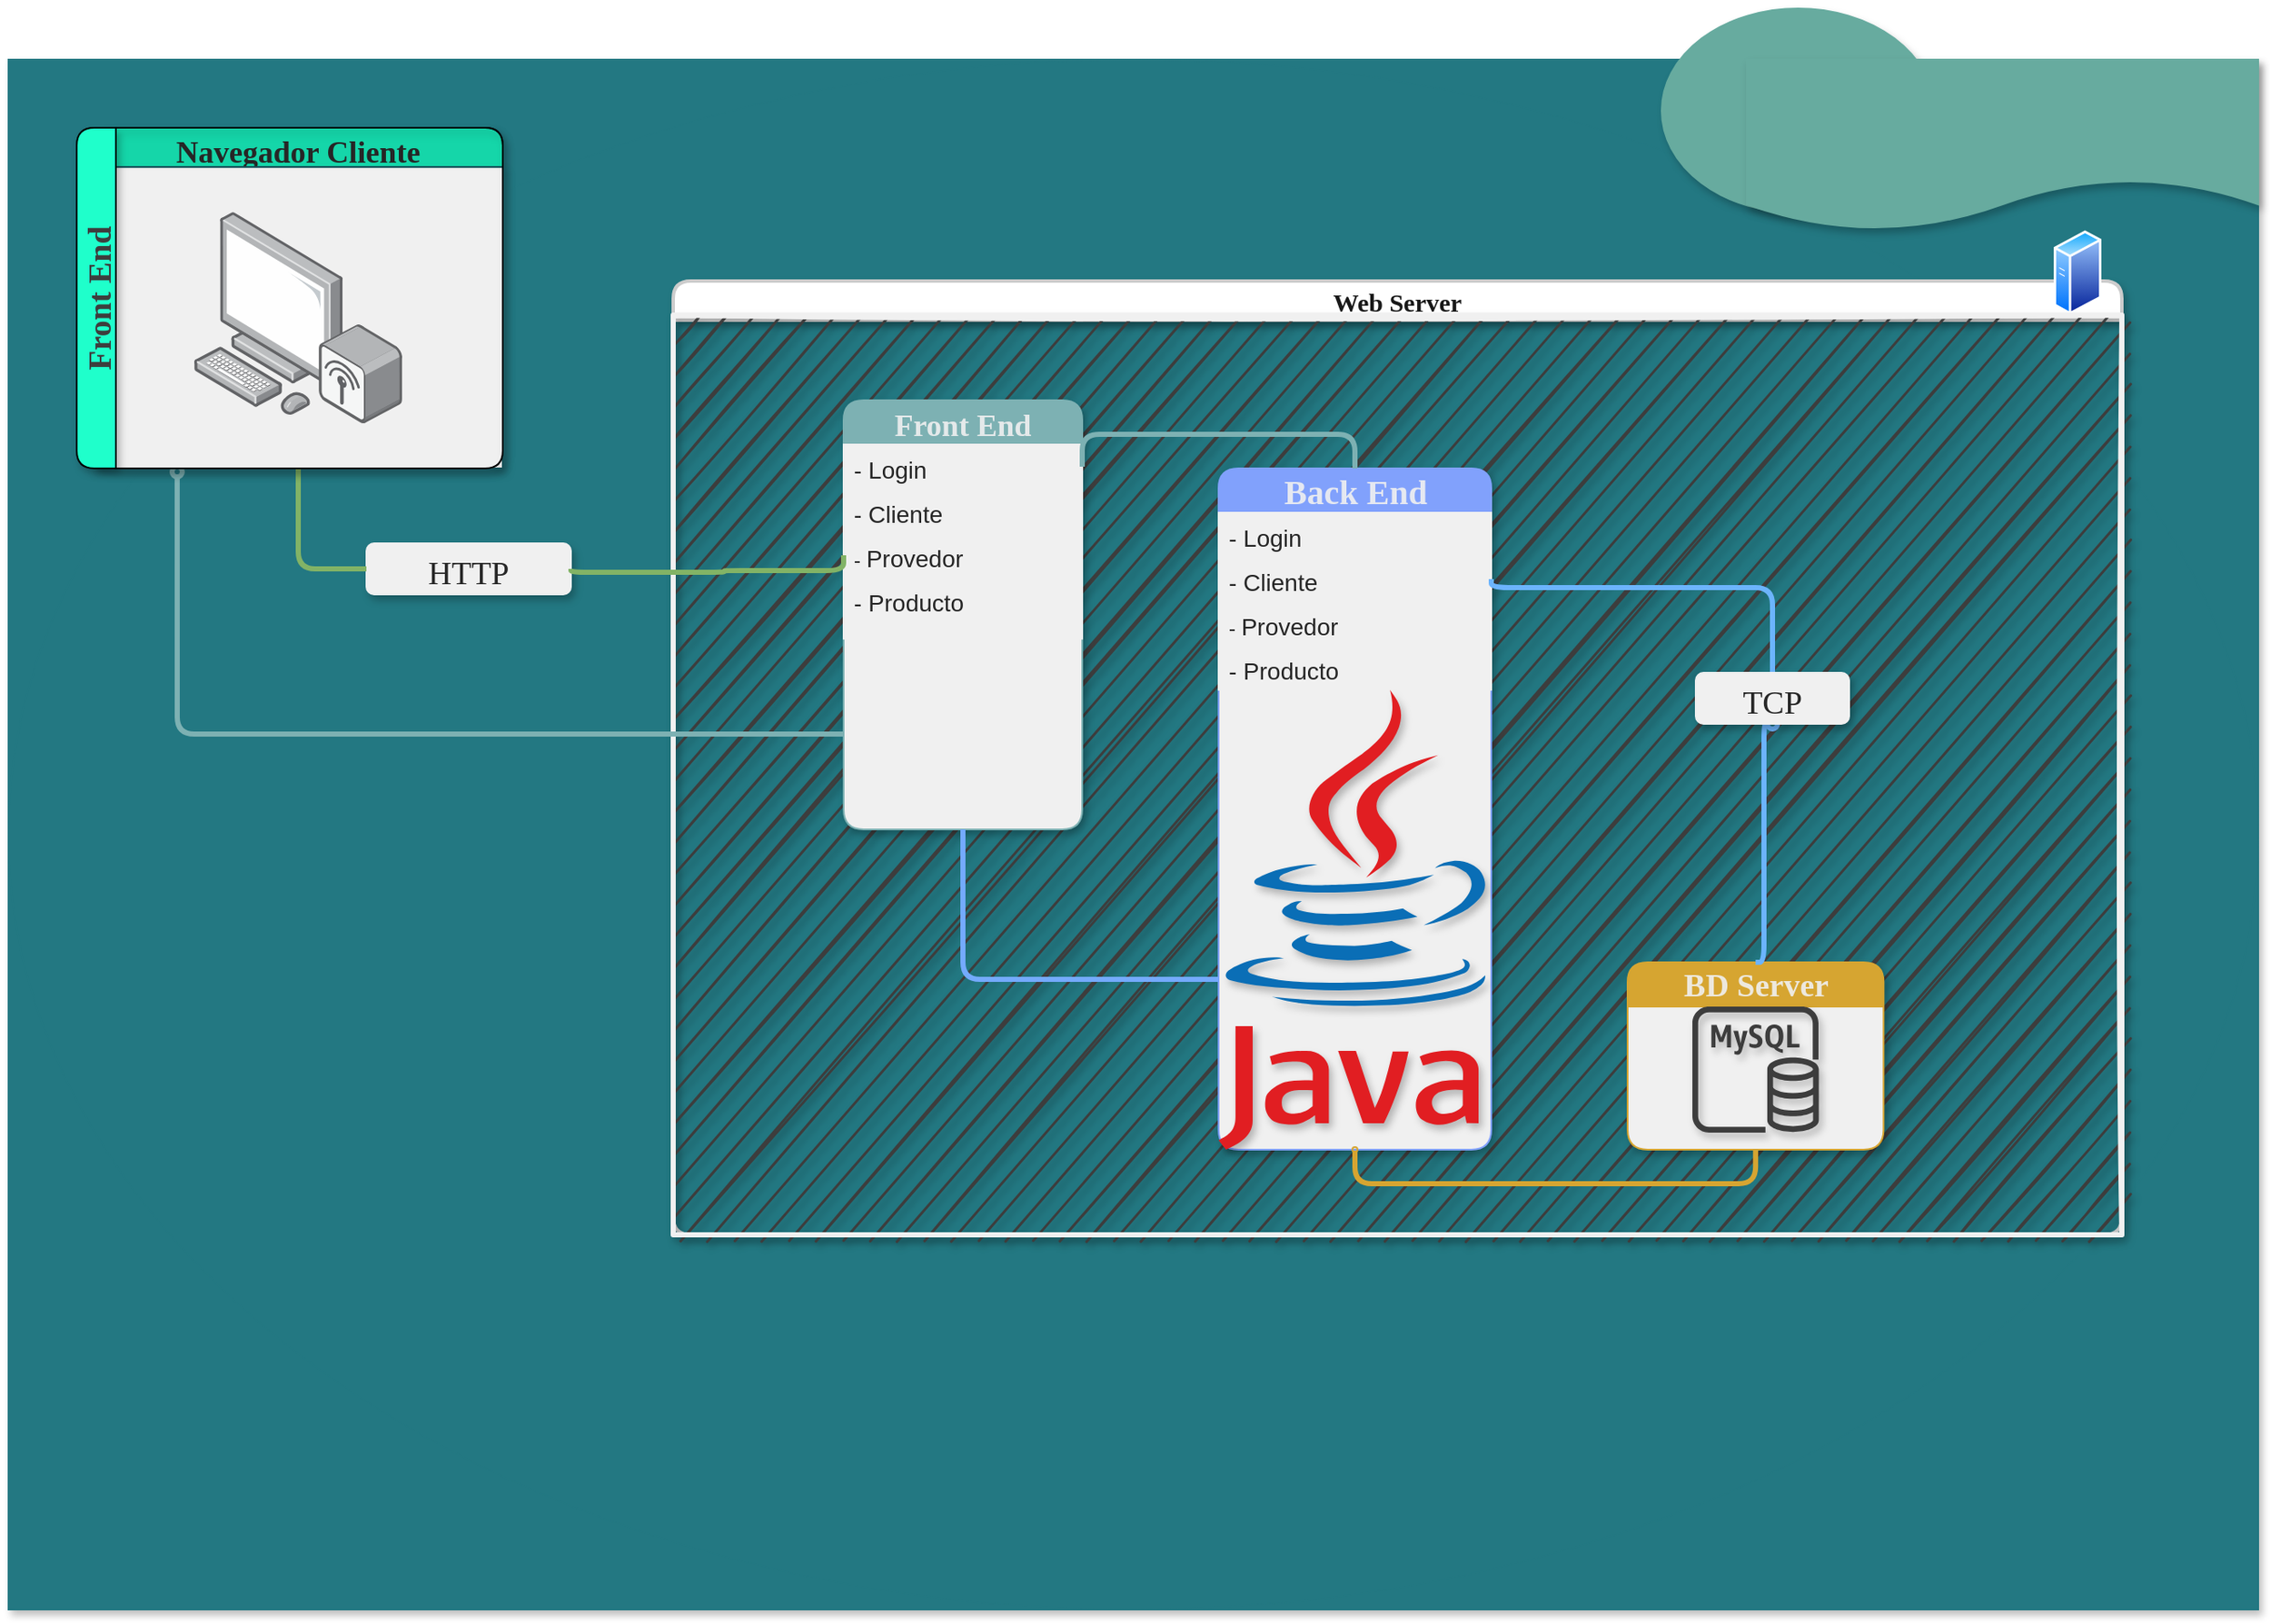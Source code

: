 <mxfile version="20.5.1" type="github">
  <diagram name="Page-1" id="9f46799a-70d6-7492-0946-bef42562c5a5">
    <mxGraphModel dx="1149" dy="1543" grid="1" gridSize="10" guides="1" tooltips="1" connect="1" arrows="1" fold="1" page="1" pageScale="1" pageWidth="1100" pageHeight="850" background="none" math="0" shadow="0">
      <root>
        <mxCell id="0" />
        <mxCell id="1" parent="0" />
        <mxCell id="LqpIBVpVA3i0VnOOB62L-4" value="" style="shape=stencil(tZThDoIgEICfhr8NYT1Ao3oP0jOZBAwo6+1D0S1NXWu4Oba70+8+kRNR5ipuABFcIXpEhGQYhzXEzSTmzkDuY/LBreAXCbHivNU1NKLwPUOoCqzwbZWeED6Ee9qLslwrFSBCKzeqfNQDjAsVnsXPCOvbv0aRCfwbeLC9ZMwicv4du9tvA8428h1jB/vkvunAY+Nsqw+XDJz9j6UsZJYON2UXntdXq++qmJWx7Vytn/fpME6HdVZooS1lpbaw4lMKKeNMr+wgSCmMg8TeA32xffdiX/5dNv7IusQb);whiteSpace=wrap;html=1;fillColor=#237882;strokeColor=#237882;shadow=1;sketch=0;fontColor=#000000;labelBackgroundColor=default;" parent="1" vertex="1">
          <mxGeometry width="1320" height="910" as="geometry" />
        </mxCell>
        <mxCell id="LqpIBVpVA3i0VnOOB62L-26" value="&lt;font style=&quot;font-size: 19px;&quot;&gt;HTTP&lt;/font&gt;" style="rounded=1;whiteSpace=wrap;html=1;shadow=1;glass=0;labelBorderColor=none;sketch=0;fillStyle=auto;strokeColor=#F0F0F0;strokeWidth=1;fontFamily=Verdana;fontSize=25;fontColor=#262626;fillColor=#F0F0F0;" parent="1" vertex="1">
          <mxGeometry x="210" y="284" width="120" height="30" as="geometry" />
        </mxCell>
        <mxCell id="LqpIBVpVA3i0VnOOB62L-27" value="" style="edgeStyle=orthogonalEdgeStyle;orthogonalLoop=1;jettySize=auto;html=1;fontSize=18;endArrow=none;endFill=0;fillColor=#d5e8d4;strokeColor=#82B366;sourcePerimeterSpacing=23;jumpStyle=none;rounded=1;strokeWidth=3;entryX=0;entryY=0.5;entryDx=0;entryDy=0;endSize=1;exitX=0.5;exitY=1;exitDx=0;exitDy=0;" parent="1" source="LqpIBVpVA3i0VnOOB62L-9" target="LqpIBVpVA3i0VnOOB62L-26" edge="1">
          <mxGeometry relative="1" as="geometry">
            <mxPoint x="180.0" y="256.65" as="sourcePoint" />
            <mxPoint x="440.0" y="295" as="targetPoint" />
            <Array as="points" />
          </mxGeometry>
        </mxCell>
        <mxCell id="LqpIBVpVA3i0VnOOB62L-28" value="Web Server" style="swimlane;rounded=1;shadow=1;glass=0;labelBorderColor=none;sketch=0;fillStyle=auto;strokeWidth=2;fontFamily=Verdana;fontSize=15;html=0;textOpacity=90;startSize=23;strokeColor=#CCCCCC;" parent="1" vertex="1">
          <mxGeometry x="390" y="130" width="850" height="560" as="geometry" />
        </mxCell>
        <mxCell id="LqpIBVpVA3i0VnOOB62L-29" value="" style="aspect=fixed;perimeter=ellipsePerimeter;html=1;align=center;shadow=0;dashed=0;spacingTop=3;image;image=img/lib/active_directory/generic_server.svg;rounded=1;glass=0;labelBorderColor=none;sketch=0;fillStyle=auto;strokeColor=#F0F0F0;strokeWidth=3;fontFamily=Verdana;fontSize=19;fontColor=#262626;fillColor=#F0F0F0;" parent="LqpIBVpVA3i0VnOOB62L-28" vertex="1">
          <mxGeometry x="810" y="-30" width="28.0" height="50" as="geometry" />
        </mxCell>
        <mxCell id="LqpIBVpVA3i0VnOOB62L-36" value="" style="rounded=0;whiteSpace=wrap;html=1;shadow=1;glass=0;labelBorderColor=none;sketch=1;fillStyle=auto;strokeColor=#F0F0F0;strokeWidth=3;fontFamily=Verdana;fontSize=19;fontColor=#7D7D7D;fillColor=#3D3D3D;" parent="LqpIBVpVA3i0VnOOB62L-28" vertex="1">
          <mxGeometry y="20" width="850" height="540" as="geometry" />
        </mxCell>
        <mxCell id="78961159f06e98e8-43" value="&lt;p style=&quot;line-height: 0.7;&quot;&gt;&lt;font color=&quot;#f0f0f0&quot; style=&quot;line-height: 0.9;&quot;&gt;BD Server&lt;/font&gt;&lt;/p&gt;" style="swimlane;html=1;fontStyle=1;align=center;verticalAlign=middle;childLayout=stackLayout;horizontal=1;startSize=26;horizontalStack=0;resizeParent=1;resizeLast=0;collapsible=1;marginBottom=0;swimlaneFillColor=#F0F0F0;rounded=1;shadow=1;comic=0;labelBackgroundColor=none;strokeWidth=1;fillColor=#D6A531;fontFamily=Verdana;fontSize=19;strokeColor=#D6A531;textOpacity=90;" parent="LqpIBVpVA3i0VnOOB62L-28" vertex="1">
          <mxGeometry x="560.0" y="400" width="150.18" height="110" as="geometry" />
        </mxCell>
        <mxCell id="XzLxYXCFfawGxvSMdk5J-8" value="" style="sketch=0;outlineConnect=0;fontColor=#232F3E;gradientColor=none;fillColor=#3D3D3D;strokeColor=none;dashed=0;verticalLabelPosition=bottom;verticalAlign=top;align=center;html=1;fontSize=12;fontStyle=0;aspect=fixed;pointerEvents=1;shape=mxgraph.aws4.rds_mysql_instance;rounded=1;shadow=1;labelBackgroundColor=default;fontFamily=Verdana;" vertex="1" parent="78961159f06e98e8-43">
          <mxGeometry y="26" width="150.18" height="74" as="geometry" />
        </mxCell>
        <mxCell id="LqpIBVpVA3i0VnOOB62L-37" value="" style="edgeStyle=orthogonalEdgeStyle;rounded=1;jumpStyle=none;orthogonalLoop=1;jettySize=auto;html=1;labelBackgroundColor=#82B366;strokeColor=#6CB4FC;strokeWidth=3;fontFamily=Verdana;fontSize=19;fontColor=#262626;endArrow=oval;endFill=0;endSize=6;sourcePerimeterSpacing=23;targetPerimeterSpacing=10;exitX=0.5;exitY=0;exitDx=0;exitDy=0;entryX=0.5;entryY=1;entryDx=0;entryDy=0;" parent="LqpIBVpVA3i0VnOOB62L-28" source="78961159f06e98e8-43" target="LqpIBVpVA3i0VnOOB62L-33" edge="1">
          <mxGeometry relative="1" as="geometry">
            <Array as="points">
              <mxPoint x="640" y="400" />
              <mxPoint x="640" y="260" />
            </Array>
          </mxGeometry>
        </mxCell>
        <mxCell id="78961159f06e98e8-17" value="Front End" style="swimlane;fontStyle=1;align=center;verticalAlign=middle;childLayout=stackLayout;horizontal=1;startSize=26;horizontalStack=0;resizeParent=1;resizeLast=0;collapsible=1;marginBottom=0;swimlaneFillColor=#F0F0F0;rounded=1;shadow=1;comic=0;labelBackgroundColor=none;strokeWidth=1;fillColor=#7DB1B3;fontFamily=Verdana;fontSize=18;strokeColor=#7DB1B3;sketch=0;glass=0;fillStyle=auto;textOpacity=90;fontColor=#F0F0F0;" parent="LqpIBVpVA3i0VnOOB62L-28" vertex="1">
          <mxGeometry x="100" y="70" width="140" height="252" as="geometry" />
        </mxCell>
        <mxCell id="78961159f06e98e8-21" value="&lt;font style=&quot;font-size: 14px;&quot;&gt;- Login&lt;/font&gt;" style="text;html=1;strokeColor=#F0F0F0;fillColor=#F0F0F0;align=left;verticalAlign=top;spacingLeft=4;spacingRight=4;whiteSpace=wrap;overflow=hidden;rotatable=0;points=[[0,0.5],[1,0.5]];portConstraint=eastwest;fontColor=#262626;" parent="78961159f06e98e8-17" vertex="1">
          <mxGeometry y="26" width="140" height="26" as="geometry" />
        </mxCell>
        <mxCell id="78961159f06e98e8-23" value="&lt;font style=&quot;font-size: 14px;&quot;&gt;- Cliente&lt;/font&gt;" style="text;html=1;strokeColor=#F0F0F0;fillColor=#F0F0F0;align=left;verticalAlign=top;spacingLeft=4;spacingRight=4;whiteSpace=wrap;overflow=hidden;rotatable=0;points=[[0,0.5],[1,0.5]];portConstraint=eastwest;fontColor=#262626;" parent="78961159f06e98e8-17" vertex="1">
          <mxGeometry y="52" width="140" height="26" as="geometry" />
        </mxCell>
        <mxCell id="78961159f06e98e8-25" value="- &lt;font style=&quot;font-size: 14px;&quot;&gt;Provedor&lt;/font&gt;" style="text;html=1;align=left;verticalAlign=top;spacingLeft=4;spacingRight=4;whiteSpace=wrap;overflow=hidden;rotatable=0;points=[[0,0.5],[1,0.5]];portConstraint=eastwest;fillColor=#F0F0F0;strokeColor=#F0F0F0;fontColor=#262626;" parent="78961159f06e98e8-17" vertex="1">
          <mxGeometry y="78" width="140" height="26" as="geometry" />
        </mxCell>
        <mxCell id="78961159f06e98e8-26" value="&lt;font style=&quot;font-size: 14px;&quot;&gt;- Producto&lt;/font&gt;" style="text;html=1;strokeColor=#F0F0F0;fillColor=#F0F0F0;align=left;verticalAlign=top;spacingLeft=4;spacingRight=4;whiteSpace=wrap;overflow=hidden;rotatable=0;points=[[0,0.5],[1,0.5]];portConstraint=eastwest;fontColor=#262626;" parent="78961159f06e98e8-17" vertex="1">
          <mxGeometry y="104" width="140" height="36" as="geometry" />
        </mxCell>
        <mxCell id="XzLxYXCFfawGxvSMdk5J-5" value="" style="shape=image;html=1;verticalAlign=top;verticalLabelPosition=bottom;labelBackgroundColor=#ffffff;imageAspect=0;aspect=fixed;image=https://cdn0.iconfinder.com/data/icons/long-shadow-web-icons/512/angular-symbol-128.png;rounded=1;shadow=1;fontFamily=Verdana;fontSize=19;fontColor=#3D3D3D;fillColor=#1FFFCB;" vertex="1" parent="78961159f06e98e8-17">
          <mxGeometry y="140" width="140" height="112" as="geometry" />
        </mxCell>
        <mxCell id="78961159f06e98e8-30" value="&lt;h1 style=&quot;line-height: 0; font-size: 20px;&quot;&gt;&lt;font color=&quot;#f0f0f0&quot;&gt;Back End&lt;/font&gt;&lt;/h1&gt;" style="swimlane;html=1;fontStyle=1;align=center;verticalAlign=middle;childLayout=stackLayout;horizontal=1;startSize=26;horizontalStack=0;resizeParent=1;resizeLast=0;collapsible=1;marginBottom=0;swimlaneFillColor=#F0F0F0;rounded=1;shadow=1;comic=0;labelBackgroundColor=none;strokeWidth=1;fillColor=#81A1FC;fontFamily=Verdana;fontSize=12;strokeColor=#81A1FC;textOpacity=90;" parent="LqpIBVpVA3i0VnOOB62L-28" vertex="1">
          <mxGeometry x="320" y="110" width="160" height="400" as="geometry" />
        </mxCell>
        <mxCell id="78961159f06e98e8-31" value="&lt;span style=&quot;font-size: 14px;&quot;&gt;- Login&lt;/span&gt;" style="text;html=1;strokeColor=#F0F0F0;fillColor=#F0F0F0;align=left;verticalAlign=top;spacingLeft=4;spacingRight=4;whiteSpace=wrap;overflow=hidden;rotatable=0;points=[[0,0.5],[1,0.5]];portConstraint=eastwest;fontColor=#262626;" parent="78961159f06e98e8-30" vertex="1">
          <mxGeometry y="26" width="160" height="26" as="geometry" />
        </mxCell>
        <mxCell id="78961159f06e98e8-32" value="&lt;span style=&quot;font-size: 14px;&quot;&gt;- Cliente&lt;/span&gt;" style="text;html=1;strokeColor=#F0F0F0;fillColor=#F0F0F0;align=left;verticalAlign=top;spacingLeft=4;spacingRight=4;whiteSpace=wrap;overflow=hidden;rotatable=0;points=[[0,0.5],[1,0.5]];portConstraint=eastwest;fontColor=#262626;" parent="78961159f06e98e8-30" vertex="1">
          <mxGeometry y="52" width="160" height="26" as="geometry" />
        </mxCell>
        <mxCell id="78961159f06e98e8-33" value="&lt;span style=&quot;&quot;&gt;-&amp;nbsp;&lt;/span&gt;&lt;font style=&quot;font-size: 14px;&quot;&gt;Provedor&lt;/font&gt;" style="text;html=1;strokeColor=#F0F0F0;fillColor=#F0F0F0;align=left;verticalAlign=top;spacingLeft=4;spacingRight=4;whiteSpace=wrap;overflow=hidden;rotatable=0;points=[[0,0.5],[1,0.5]];portConstraint=eastwest;fontColor=#262626;" parent="78961159f06e98e8-30" vertex="1">
          <mxGeometry y="78" width="160" height="26" as="geometry" />
        </mxCell>
        <mxCell id="78961159f06e98e8-34" value="&lt;span style=&quot;font-size: 14px;&quot;&gt;- Producto&lt;/span&gt;" style="text;html=1;strokeColor=#F0F0F0;fillColor=#F0F0F0;align=left;verticalAlign=top;spacingLeft=4;spacingRight=4;whiteSpace=wrap;overflow=hidden;rotatable=0;points=[[0,0.5],[1,0.5]];portConstraint=eastwest;fontColor=#262626;" parent="78961159f06e98e8-30" vertex="1">
          <mxGeometry y="104" width="160" height="26" as="geometry" />
        </mxCell>
        <mxCell id="XzLxYXCFfawGxvSMdk5J-6" value="" style="dashed=0;outlineConnect=0;html=1;align=center;labelPosition=center;verticalLabelPosition=bottom;verticalAlign=top;shape=mxgraph.weblogos.java;rounded=1;shadow=1;labelBackgroundColor=default;fontFamily=Verdana;fontSize=19;fontColor=#3D3D3D;fillColor=#1FFFCB;" vertex="1" parent="78961159f06e98e8-30">
          <mxGeometry y="130" width="160" height="270" as="geometry" />
        </mxCell>
        <mxCell id="LqpIBVpVA3i0VnOOB62L-34" value="" style="edgeStyle=elbowEdgeStyle;html=1;labelBackgroundColor=none;startFill=0;startSize=8;endArrow=none;endFill=0;endSize=0;fontFamily=Verdana;fontSize=12;elbow=vertical;fillColor=#d5e8d4;strokeColor=#6CB4FC;strokeWidth=3;exitX=1;exitY=0.5;exitDx=0;exitDy=0;" parent="LqpIBVpVA3i0VnOOB62L-28" source="78961159f06e98e8-32" target="LqpIBVpVA3i0VnOOB62L-33" edge="1">
          <mxGeometry relative="1" as="geometry">
            <mxPoint x="450" y="180" as="sourcePoint" />
            <mxPoint x="710" y="320" as="targetPoint" />
            <Array as="points">
              <mxPoint x="570" y="180" />
            </Array>
          </mxGeometry>
        </mxCell>
        <mxCell id="78961159f06e98e8-121" style="edgeStyle=elbowEdgeStyle;html=1;labelBackgroundColor=none;startFill=0;startSize=8;endArrow=oval;endFill=0;endSize=0;fontFamily=Verdana;fontSize=12;elbow=vertical;fillColor=#d5e8d4;strokeColor=#7DB1B3;strokeWidth=3;entryX=0.5;entryY=0;entryDx=0;entryDy=0;exitX=1;exitY=0.5;exitDx=0;exitDy=0;" parent="LqpIBVpVA3i0VnOOB62L-28" source="78961159f06e98e8-21" target="78961159f06e98e8-30" edge="1">
          <mxGeometry relative="1" as="geometry">
            <mxPoint x="210" y="165" as="sourcePoint" />
            <Array as="points">
              <mxPoint x="240" y="90" />
            </Array>
          </mxGeometry>
        </mxCell>
        <mxCell id="LqpIBVpVA3i0VnOOB62L-33" value="&lt;font style=&quot;font-size: 19px;&quot;&gt;TCP&lt;/font&gt;" style="rounded=1;whiteSpace=wrap;html=1;shadow=1;glass=0;labelBorderColor=none;sketch=0;fillStyle=auto;strokeColor=#F0F0F0;strokeWidth=1;fontFamily=Verdana;fontSize=25;fontColor=#262626;fillColor=#F0F0F0;" parent="LqpIBVpVA3i0VnOOB62L-28" vertex="1">
          <mxGeometry x="600" y="230" width="90" height="30" as="geometry" />
        </mxCell>
        <mxCell id="XzLxYXCFfawGxvSMdk5J-1" style="edgeStyle=orthogonalEdgeStyle;rounded=1;orthogonalLoop=1;jettySize=auto;html=1;exitX=0.5;exitY=1;exitDx=0;exitDy=0;entryX=0.5;entryY=1;entryDx=0;entryDy=0;strokeColor=#D6A531;strokeWidth=3;endArrow=oval;endFill=0;endSize=1;" edge="1" parent="LqpIBVpVA3i0VnOOB62L-28" source="78961159f06e98e8-43" target="78961159f06e98e8-30">
          <mxGeometry relative="1" as="geometry">
            <mxPoint x="413.23" y="498.0" as="sourcePoint" />
          </mxGeometry>
        </mxCell>
        <mxCell id="XzLxYXCFfawGxvSMdk5J-2" style="edgeStyle=orthogonalEdgeStyle;rounded=1;orthogonalLoop=1;jettySize=auto;html=1;exitX=0;exitY=0.75;exitDx=0;exitDy=0;strokeColor=#74AAFC;strokeWidth=3;endArrow=oval;endFill=0;entryX=0.5;entryY=1;entryDx=0;entryDy=0;endSize=0;" edge="1" parent="LqpIBVpVA3i0VnOOB62L-28" source="78961159f06e98e8-30" target="78961159f06e98e8-17">
          <mxGeometry relative="1" as="geometry">
            <mxPoint x="170" y="260" as="targetPoint" />
          </mxGeometry>
        </mxCell>
        <mxCell id="LqpIBVpVA3i0VnOOB62L-3" value="" style="edgeStyle=orthogonalEdgeStyle;orthogonalLoop=1;jettySize=auto;html=1;fontSize=18;endArrow=oval;endFill=0;fillColor=#d5e8d4;strokeColor=#82B366;targetPerimeterSpacing=10;jumpStyle=none;rounded=1;strokeWidth=3;startArrow=none;exitX=1;exitY=0.5;exitDx=0;exitDy=0;entryX=0;entryY=0.5;entryDx=0;entryDy=0;endSize=0;" parent="1" source="LqpIBVpVA3i0VnOOB62L-26" target="78961159f06e98e8-25" edge="1">
          <mxGeometry relative="1" as="geometry">
            <mxPoint x="420" y="320" as="targetPoint" />
            <Array as="points">
              <mxPoint x="330" y="301" />
              <mxPoint x="420" y="301" />
              <mxPoint x="470" y="300" />
            </Array>
          </mxGeometry>
        </mxCell>
        <mxCell id="XzLxYXCFfawGxvSMdk5J-3" style="edgeStyle=orthogonalEdgeStyle;rounded=1;orthogonalLoop=1;jettySize=auto;html=1;exitX=0;exitY=0.5;exitDx=0;exitDy=0;entryX=0.204;entryY=1.011;entryDx=0;entryDy=0;entryPerimeter=0;strokeColor=#7DB1B3;strokeWidth=3;endArrow=oval;endFill=0;" edge="1" parent="1" source="XzLxYXCFfawGxvSMdk5J-5" target="LqpIBVpVA3i0VnOOB62L-9">
          <mxGeometry relative="1" as="geometry" />
        </mxCell>
        <mxCell id="LqpIBVpVA3i0VnOOB62L-6" value="Navegador Cliente" style="swimlane;rounded=1;shadow=1;glass=0;sketch=0;fontSize=18;fillColor=#15D6A9;strokeColor=#19575E;labelBorderColor=none;spacingTop=2;swimlaneLine=1;horizontal=1;startSize=23;fontFamily=Verdana;fontColor=#262626;" parent="1" vertex="1">
          <mxGeometry x="50" y="40" width="240" height="200" as="geometry" />
        </mxCell>
        <mxCell id="LqpIBVpVA3i0VnOOB62L-9" value="" style="rounded=0;whiteSpace=wrap;html=1;shadow=1;glass=0;sketch=0;strokeColor=#19575E;fontSize=18;fillColor=#F0F0F0;" parent="LqpIBVpVA3i0VnOOB62L-6" vertex="1">
          <mxGeometry y="23.1" width="240" height="176.9" as="geometry" />
        </mxCell>
        <mxCell id="LqpIBVpVA3i0VnOOB62L-1" value="" style="points=[];aspect=fixed;html=1;align=center;shadow=0;dashed=0;image;image=img/lib/allied_telesis/computer_and_terminals/Personal_Computer_Wireless.svg;" parent="LqpIBVpVA3i0VnOOB62L-6" vertex="1">
          <mxGeometry x="59.06" y="49.45" width="121.88" height="124.2" as="geometry" />
        </mxCell>
        <mxCell id="XzLxYXCFfawGxvSMdk5J-4" value="Front End" style="swimlane;horizontal=0;fillColor=#1FFFCB;rounded=1;shadow=1;fontSize=19;fontStyle=1;fontColor=#3D3D3D;fontFamily=Verdana;" vertex="1" parent="LqpIBVpVA3i0VnOOB62L-6">
          <mxGeometry x="-10" width="250" height="200" as="geometry" />
        </mxCell>
        <mxCell id="XzLxYXCFfawGxvSMdk5J-12" value="" style="ellipse;whiteSpace=wrap;html=1;rounded=1;shadow=1;labelBackgroundColor=default;fontFamily=Verdana;fontSize=19;fontColor=#3D3D3D;fillColor=#67AB9F;strokeColor=#67AB9F;" vertex="1" parent="1">
          <mxGeometry x="970" y="-30" width="160" height="120" as="geometry" />
        </mxCell>
        <mxCell id="XzLxYXCFfawGxvSMdk5J-9" value="" style="shape=document;whiteSpace=wrap;html=1;boundedLbl=1;rounded=1;shadow=1;labelBackgroundColor=default;fontFamily=Verdana;fontSize=19;fontColor=#3D3D3D;fillColor=#67AB9F;strokeColor=#67AB9F;" vertex="1" parent="1">
          <mxGeometry x="1020" width="300" height="100" as="geometry" />
        </mxCell>
      </root>
    </mxGraphModel>
  </diagram>
</mxfile>
